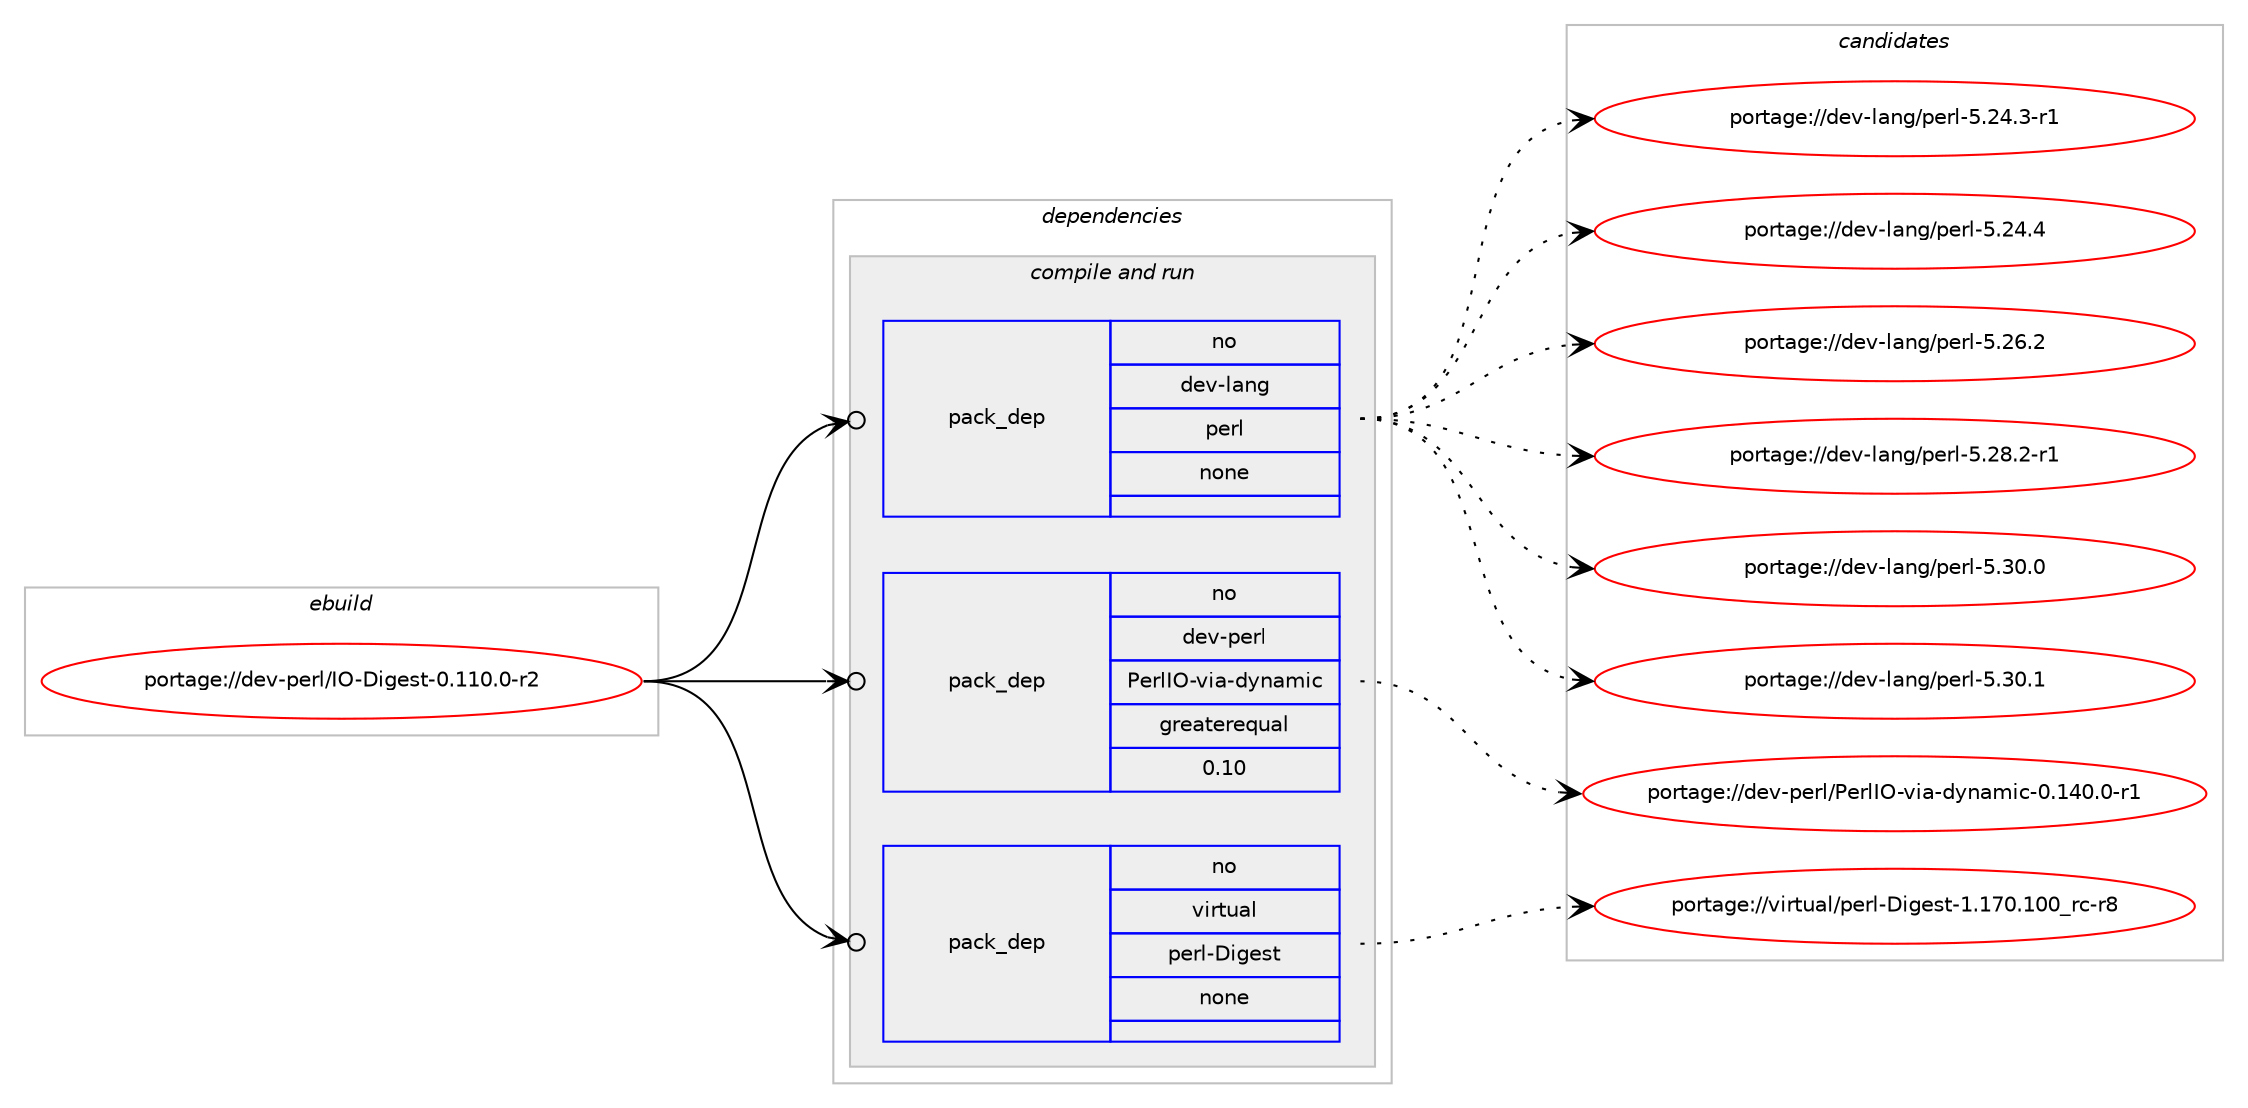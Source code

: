 digraph prolog {

# *************
# Graph options
# *************

newrank=true;
concentrate=true;
compound=true;
graph [rankdir=LR,fontname=Helvetica,fontsize=10,ranksep=1.5];#, ranksep=2.5, nodesep=0.2];
edge  [arrowhead=vee];
node  [fontname=Helvetica,fontsize=10];

# **********
# The ebuild
# **********

subgraph cluster_leftcol {
color=gray;
rank=same;
label=<<i>ebuild</i>>;
id [label="portage://dev-perl/IO-Digest-0.110.0-r2", color=red, width=4, href="../dev-perl/IO-Digest-0.110.0-r2.svg"];
}

# ****************
# The dependencies
# ****************

subgraph cluster_midcol {
color=gray;
label=<<i>dependencies</i>>;
subgraph cluster_compile {
fillcolor="#eeeeee";
style=filled;
label=<<i>compile</i>>;
}
subgraph cluster_compileandrun {
fillcolor="#eeeeee";
style=filled;
label=<<i>compile and run</i>>;
subgraph pack88057 {
dependency114315 [label=<<TABLE BORDER="0" CELLBORDER="1" CELLSPACING="0" CELLPADDING="4" WIDTH="220"><TR><TD ROWSPAN="6" CELLPADDING="30">pack_dep</TD></TR><TR><TD WIDTH="110">no</TD></TR><TR><TD>dev-lang</TD></TR><TR><TD>perl</TD></TR><TR><TD>none</TD></TR><TR><TD></TD></TR></TABLE>>, shape=none, color=blue];
}
id:e -> dependency114315:w [weight=20,style="solid",arrowhead="odotvee"];
subgraph pack88058 {
dependency114316 [label=<<TABLE BORDER="0" CELLBORDER="1" CELLSPACING="0" CELLPADDING="4" WIDTH="220"><TR><TD ROWSPAN="6" CELLPADDING="30">pack_dep</TD></TR><TR><TD WIDTH="110">no</TD></TR><TR><TD>dev-perl</TD></TR><TR><TD>PerlIO-via-dynamic</TD></TR><TR><TD>greaterequal</TD></TR><TR><TD>0.10</TD></TR></TABLE>>, shape=none, color=blue];
}
id:e -> dependency114316:w [weight=20,style="solid",arrowhead="odotvee"];
subgraph pack88059 {
dependency114317 [label=<<TABLE BORDER="0" CELLBORDER="1" CELLSPACING="0" CELLPADDING="4" WIDTH="220"><TR><TD ROWSPAN="6" CELLPADDING="30">pack_dep</TD></TR><TR><TD WIDTH="110">no</TD></TR><TR><TD>virtual</TD></TR><TR><TD>perl-Digest</TD></TR><TR><TD>none</TD></TR><TR><TD></TD></TR></TABLE>>, shape=none, color=blue];
}
id:e -> dependency114317:w [weight=20,style="solid",arrowhead="odotvee"];
}
subgraph cluster_run {
fillcolor="#eeeeee";
style=filled;
label=<<i>run</i>>;
}
}

# **************
# The candidates
# **************

subgraph cluster_choices {
rank=same;
color=gray;
label=<<i>candidates</i>>;

subgraph choice88057 {
color=black;
nodesep=1;
choiceportage100101118451089711010347112101114108455346505246514511449 [label="portage://dev-lang/perl-5.24.3-r1", color=red, width=4,href="../dev-lang/perl-5.24.3-r1.svg"];
choiceportage10010111845108971101034711210111410845534650524652 [label="portage://dev-lang/perl-5.24.4", color=red, width=4,href="../dev-lang/perl-5.24.4.svg"];
choiceportage10010111845108971101034711210111410845534650544650 [label="portage://dev-lang/perl-5.26.2", color=red, width=4,href="../dev-lang/perl-5.26.2.svg"];
choiceportage100101118451089711010347112101114108455346505646504511449 [label="portage://dev-lang/perl-5.28.2-r1", color=red, width=4,href="../dev-lang/perl-5.28.2-r1.svg"];
choiceportage10010111845108971101034711210111410845534651484648 [label="portage://dev-lang/perl-5.30.0", color=red, width=4,href="../dev-lang/perl-5.30.0.svg"];
choiceportage10010111845108971101034711210111410845534651484649 [label="portage://dev-lang/perl-5.30.1", color=red, width=4,href="../dev-lang/perl-5.30.1.svg"];
dependency114315:e -> choiceportage100101118451089711010347112101114108455346505246514511449:w [style=dotted,weight="100"];
dependency114315:e -> choiceportage10010111845108971101034711210111410845534650524652:w [style=dotted,weight="100"];
dependency114315:e -> choiceportage10010111845108971101034711210111410845534650544650:w [style=dotted,weight="100"];
dependency114315:e -> choiceportage100101118451089711010347112101114108455346505646504511449:w [style=dotted,weight="100"];
dependency114315:e -> choiceportage10010111845108971101034711210111410845534651484648:w [style=dotted,weight="100"];
dependency114315:e -> choiceportage10010111845108971101034711210111410845534651484649:w [style=dotted,weight="100"];
}
subgraph choice88058 {
color=black;
nodesep=1;
choiceportage1001011184511210111410847801011141087379451181059745100121110971091059945484649524846484511449 [label="portage://dev-perl/PerlIO-via-dynamic-0.140.0-r1", color=red, width=4,href="../dev-perl/PerlIO-via-dynamic-0.140.0-r1.svg"];
dependency114316:e -> choiceportage1001011184511210111410847801011141087379451181059745100121110971091059945484649524846484511449:w [style=dotted,weight="100"];
}
subgraph choice88059 {
color=black;
nodesep=1;
choiceportage118105114116117971084711210111410845681051031011151164549464955484649484895114994511456 [label="portage://virtual/perl-Digest-1.170.100_rc-r8", color=red, width=4,href="../virtual/perl-Digest-1.170.100_rc-r8.svg"];
dependency114317:e -> choiceportage118105114116117971084711210111410845681051031011151164549464955484649484895114994511456:w [style=dotted,weight="100"];
}
}

}
